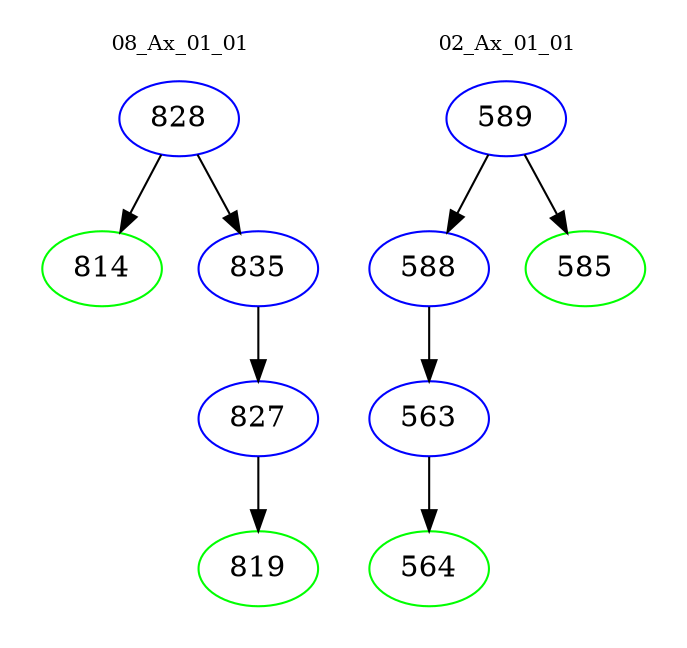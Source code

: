 digraph{
subgraph cluster_0 {
color = white
label = "08_Ax_01_01";
fontsize=10;
T0_828 [label="828", color="blue"]
T0_828 -> T0_814 [color="black"]
T0_814 [label="814", color="green"]
T0_828 -> T0_835 [color="black"]
T0_835 [label="835", color="blue"]
T0_835 -> T0_827 [color="black"]
T0_827 [label="827", color="blue"]
T0_827 -> T0_819 [color="black"]
T0_819 [label="819", color="green"]
}
subgraph cluster_1 {
color = white
label = "02_Ax_01_01";
fontsize=10;
T1_589 [label="589", color="blue"]
T1_589 -> T1_588 [color="black"]
T1_588 [label="588", color="blue"]
T1_588 -> T1_563 [color="black"]
T1_563 [label="563", color="blue"]
T1_563 -> T1_564 [color="black"]
T1_564 [label="564", color="green"]
T1_589 -> T1_585 [color="black"]
T1_585 [label="585", color="green"]
}
}
